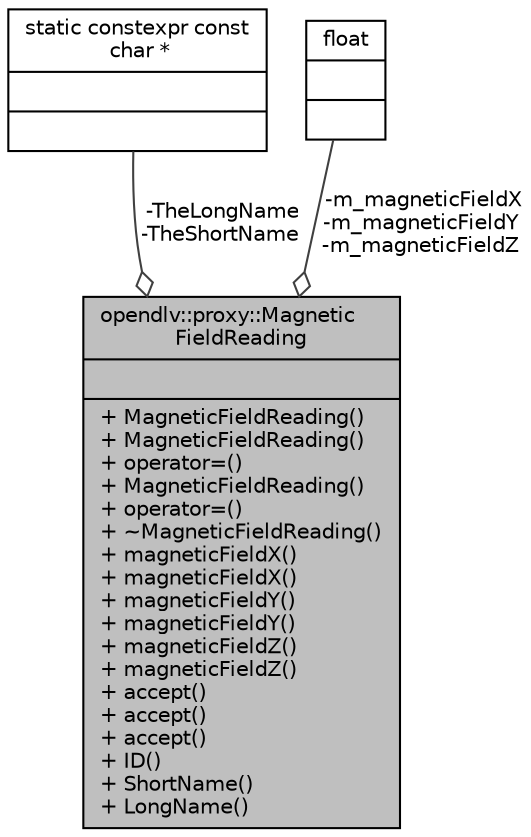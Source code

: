 digraph "opendlv::proxy::MagneticFieldReading"
{
 // LATEX_PDF_SIZE
  edge [fontname="Helvetica",fontsize="10",labelfontname="Helvetica",labelfontsize="10"];
  node [fontname="Helvetica",fontsize="10",shape=record];
  Node1 [label="{opendlv::proxy::Magnetic\lFieldReading\n||+ MagneticFieldReading()\l+ MagneticFieldReading()\l+ operator=()\l+ MagneticFieldReading()\l+ operator=()\l+ ~MagneticFieldReading()\l+ magneticFieldX()\l+ magneticFieldX()\l+ magneticFieldY()\l+ magneticFieldY()\l+ magneticFieldZ()\l+ magneticFieldZ()\l+ accept()\l+ accept()\l+ accept()\l+ ID()\l+ ShortName()\l+ LongName()\l}",height=0.2,width=0.4,color="black", fillcolor="grey75", style="filled", fontcolor="black",tooltip=" "];
  Node2 -> Node1 [color="grey25",fontsize="10",style="solid",label=" -TheLongName\n-TheShortName" ,arrowhead="odiamond"];
  Node2 [label="{static constexpr const\l char *\n||}",height=0.2,width=0.4,color="black", fillcolor="white", style="filled",tooltip=" "];
  Node3 -> Node1 [color="grey25",fontsize="10",style="solid",label=" -m_magneticFieldX\n-m_magneticFieldY\n-m_magneticFieldZ" ,arrowhead="odiamond"];
  Node3 [label="{float\n||}",height=0.2,width=0.4,color="black", fillcolor="white", style="filled",tooltip=" "];
}

